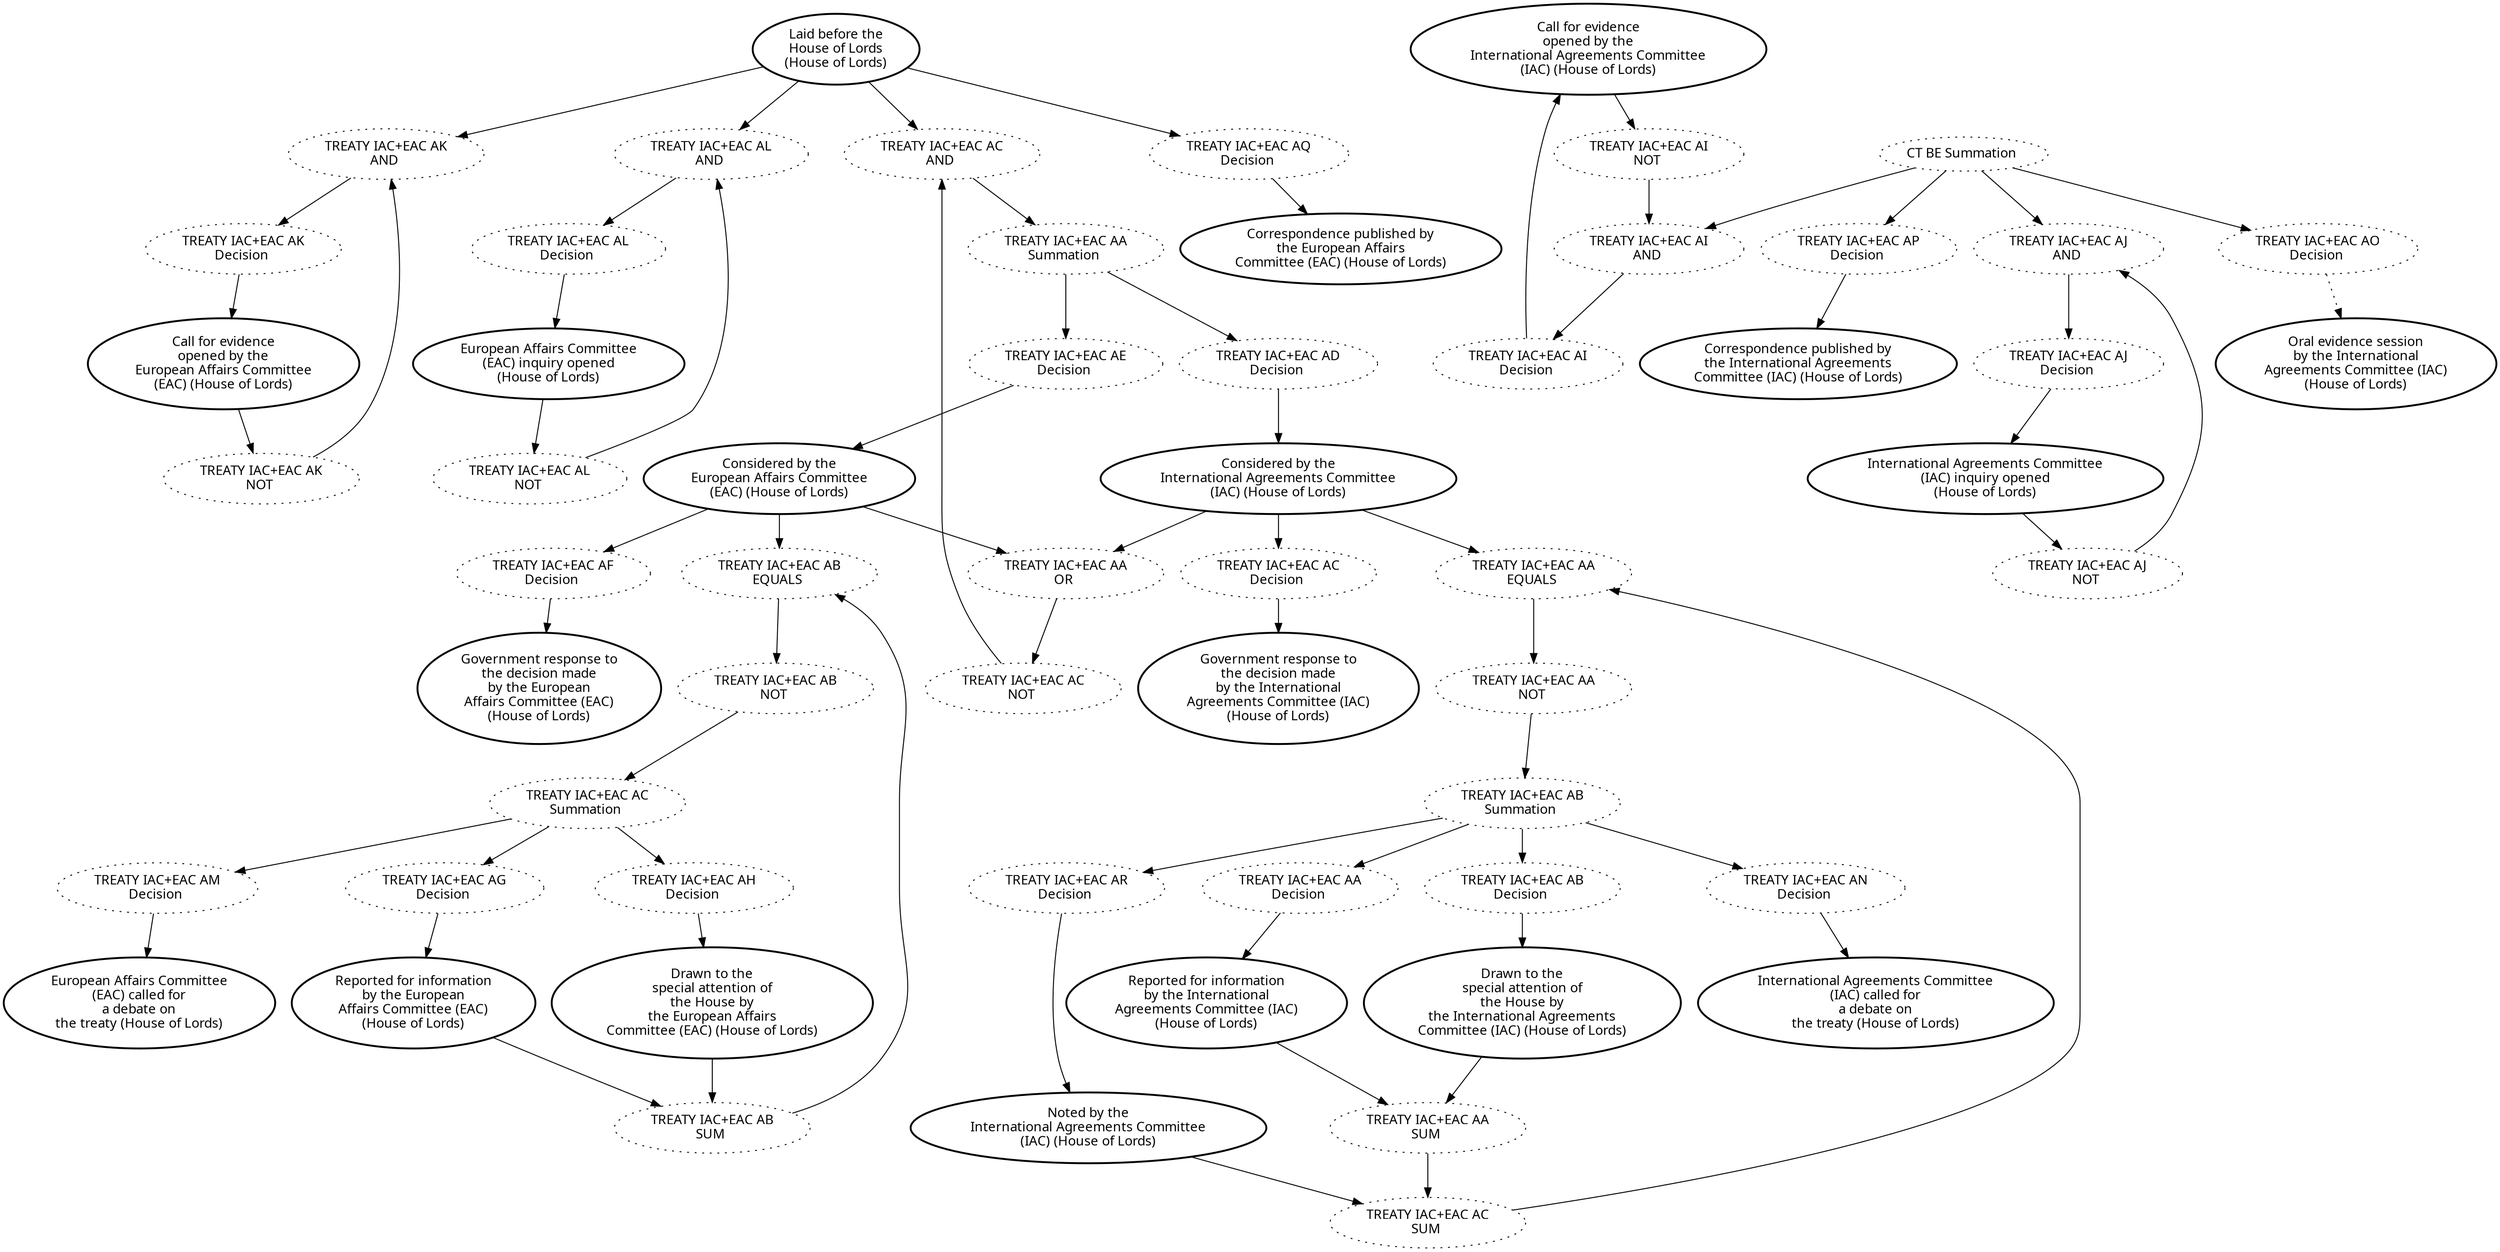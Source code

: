 digraph{graph[fontname="calibri"];node[fontname="calibri"];edge[fontname="calibri"];edge [style=solid, color=black];"12"->"1317"[label=""];edge[style=solid, color=black];edge [style=solid, color=black];"12"->"1320"[label=""];edge[style=solid, color=black];edge [style=solid, color=black];"12"->"1285"[label=""];edge[style=solid, color=black];edge [style=solid, color=black];"12"->"3138"[label=""];edge[style=solid, color=black];edge [style=solid, color=black];"545"->"811"[label=""];edge[style=solid, color=black];edge [style=solid, color=black];"545"->"816"[label=""];edge[style=solid, color=black];edge [style=solid, color=black];"545"->"3098"[label=""];edge[style=solid, color=black];edge [style=solid, color=black];"546"->"1310"[label=""];edge[style=solid, color=black];edge [style=solid, color=black];"547"->"1311"[label=""];edge[style=solid, color=black];edge [style=solid, color=black];"548"->"3101"[label=""];edge[style=solid, color=black];edge [style=solid, color=black];"549"->"3101"[label=""];edge[style=solid, color=black];edge [style=solid, color=black];"809"->"548"[label=""];edge[style=solid, color=black];edge [style=solid, color=black];"810"->"549"[label=""];edge[style=solid, color=black];edge [style=solid, color=black];"811"->"550"[label=""];edge[style=solid, color=black];edge [style=solid, color=black];"812"->"3096"[label=""];edge[style=solid, color=black];edge [style=solid, color=black];"813"->"3097"[label=""];edge[style=solid, color=black];edge [style=solid, color=black];"816"->"1287"[label=""];edge[style=solid, color=black];edge [style=solid, color=black];"1285"->"3095"[label=""];edge[style=solid, color=black];edge [style=solid, color=black];"1287"->"1285"[label=""];edge[style=solid, color=black];edge [style=solid, color=black];"1289"->"545"[label=""];edge[style=solid, color=black];edge [style=solid, color=black];"1290"->"1303"[label=""];edge[style=solid, color=black];edge [style=solid, color=black];"1290"->"816"[label=""];edge[style=solid, color=black];edge [style=solid, color=black];"1290"->"3099"[label=""];edge[style=solid, color=black];edge [style=solid, color=black];"1291"->"3100"[label=""];edge[style=solid, color=black];edge [style=solid, color=black];"1292"->"3100"[label=""];edge[style=solid, color=black];edge [style=solid, color=black];"1302"->"1290"[label=""];edge[style=solid, color=black];edge [style=solid, color=black];"1303"->"1293"[label=""];edge[style=solid, color=black];edge [style=solid, color=black];"1304"->"1291"[label=""];edge[style=solid, color=black];edge [style=solid, color=black];"1305"->"1292"[label=""];edge[style=solid, color=black];edge [style=solid, color=black];"1308"->"546"[label=""];edge[style=solid, color=black];edge [style=solid, color=black];"1309"->"547"[label=""];edge[style=solid, color=black];edge [style=solid, color=black];"1310"->"1312"[label=""];edge[style=solid, color=black];edge [style=solid, color=black];"1311"->"1313"[label=""];edge[style=solid, color=black];edge [style=solid, color=black];"1312"->"1308"[label=""];edge[style=solid, color=black];edge [style=solid, color=black];"1313"->"1309"[label=""];edge[style=solid, color=black];edge [style=solid, color=black];"1314"->"1316"[label=""];edge[style=solid, color=black];edge [style=solid, color=black];"1315"->"1314"[label=""];edge[style=solid, color=black];edge [style=solid, color=black];"1316"->"1317"[label=""];edge[style=solid, color=black];edge [style=solid, color=black];"1317"->"1315"[label=""];edge[style=solid, color=black];edge [style=solid, color=black];"1318"->"1321"[label=""];edge[style=solid, color=black];edge [style=solid, color=black];"1319"->"1320"[label=""];edge[style=solid, color=black];edge [style=solid, color=black];"1320"->"1318"[label=""];edge[style=solid, color=black];edge [style=solid, color=black];"1321"->"1319"[label=""];edge[style=solid, color=black];edge [style=solid, color=black];"1326"->"1325"[label=""];edge[style=solid, color=black];edge [style=solid, color=black];"1329"->"1324"[label=""];edge[style=solid, color=black];edge [style=solid, color=black];"2352"->"1312"[label=""];edge[style=solid, color=black];edge [style=solid, color=black];"2352"->"1313"[label=""];edge[style=solid, color=black];edge [style=solid, color=black];"2352"->"2353"[label=""];edge[style=solid, color=black];edge [style=solid, color=black];"2352"->"3136"[label=""];edge[style=solid, color=black];edge [style=dotted, color=black];"2353"->"2326"[label=""];edge[style=solid, color=black];edge [style=solid, color=black];"3095"->"1289"[label=""];edge[style=solid, color=black];edge [style=solid, color=black];"3095"->"1302"[label=""];edge[style=solid, color=black];edge [style=solid, color=black];"3096"->"809"[label=""];edge[style=solid, color=black];edge [style=solid, color=black];"3096"->"810"[label=""];edge[style=solid, color=black];edge [style=solid, color=black];"3096"->"1329"[label=""];edge[style=solid, color=black];edge [style=solid, color=black];"3096"->"3182"[label=""];edge[style=solid, color=black];edge [style=solid, color=black];"3097"->"1326"[label=""];edge[style=solid, color=black];edge [style=solid, color=black];"3097"->"1304"[label=""];edge[style=solid, color=black];edge [style=solid, color=black];"3097"->"1305"[label=""];edge[style=solid, color=black];edge [style=solid, color=black];"3098"->"812"[label=""];edge[style=solid, color=black];edge [style=solid, color=black];"3099"->"813"[label=""];edge[style=solid, color=black];edge [style=solid, color=black];"3100"->"3099"[label=""];edge[style=solid, color=black];edge [style=solid, color=black];"3101"->"3183"[label=""];edge[style=solid, color=black];edge [style=solid, color=black];"3136"->"3137"[label=""];edge[style=solid, color=black];edge [style=solid, color=black];"3138"->"3139"[label=""];edge[style=solid, color=black];edge [style=solid, color=black];"3182"->"3184"[label=""];edge[style=solid, color=black];edge [style=solid, color=black];"3183"->"3098"[label=""];edge[style=solid, color=black];edge [style=solid, color=black];"3184"->"3183"[label=""];edge[style=solid, color=black];"12" [label="Laid before the\nHouse of Lords\n(House of Lords)", style=bold];"545" [label="Considered by the\nInternational Agreements Committee\n(IAC) (House of Lords)", style=bold];"546" [label="Call for evidence\nopened by the\nInternational Agreements Committee\n(IAC) (House of Lords)", style=bold];"547" [label="International Agreements Committee\n(IAC) inquiry opened\n(House of Lords)", style=bold];"548" [label="Reported for information\nby the International\nAgreements Committee (IAC)\n(House of Lords)", style=bold];"549" [label="Drawn to the\nspecial attention of\nthe House by\nthe International Agreements\nCommittee (IAC) (House of Lords)", style=bold];"809" [label="TREATY IAC+EAC AA\nDecision ", style=dotted];"810" [label="TREATY IAC+EAC AB\nDecision ", style=dotted];"811" [label="TREATY IAC+EAC AC\nDecision ", style=dotted];"812" [label="TREATY IAC+EAC AA\nNOT ", style=dotted];"813" [label="TREATY IAC+EAC AB\nNOT ", style=dotted];"816" [label="TREATY IAC+EAC AA\nOR ", style=dotted];"1285" [label="TREATY IAC+EAC AC\nAND ", style=dotted];"1287" [label="TREATY IAC+EAC AC\nNOT ", style=dotted];"1289" [label="TREATY IAC+EAC AD\nDecision ", style=dotted];"1290" [label="Considered by the\nEuropean Affairs Committee\n(EAC) (House of Lords)", style=bold];"1291" [label="Reported for information\nby the European\nAffairs Committee (EAC)\n(House of Lords)", style=bold];"1292" [label="Drawn to the\nspecial attention of\nthe House by\nthe European Affairs\nCommittee (EAC) (House of Lords)", style=bold];"1302" [label="TREATY IAC+EAC AE\nDecision ", style=dotted];"1303" [label="TREATY IAC+EAC AF\nDecision ", style=dotted];"1304" [label="TREATY IAC+EAC AG\nDecision ", style=dotted];"1305" [label="TREATY IAC+EAC AH\nDecision ", style=dotted];"1308" [label="TREATY IAC+EAC AI\nDecision ", style=dotted];"1309" [label="TREATY IAC+EAC AJ\nDecision ", style=dotted];"1310" [label="TREATY IAC+EAC AI\nNOT ", style=dotted];"1311" [label="TREATY IAC+EAC AJ\nNOT ", style=dotted];"1312" [label="TREATY IAC+EAC AI\nAND ", style=dotted];"1313" [label="TREATY IAC+EAC AJ\nAND ", style=dotted];"1314" [label="Call for evidence\nopened by the\nEuropean Affairs Committee\n(EAC) (House of Lords)", style=bold];"1315" [label="TREATY IAC+EAC AK\nDecision ", style=dotted];"1316" [label="TREATY IAC+EAC AK\nNOT ", style=dotted];"1317" [label="TREATY IAC+EAC AK\nAND ", style=dotted];"1318" [label="TREATY IAC+EAC AL\nDecision ", style=dotted];"1319" [label="TREATY IAC+EAC AL\nNOT ", style=dotted];"1320" [label="TREATY IAC+EAC AL\nAND ", style=dotted];"1321" [label="European Affairs Committee\n(EAC) inquiry opened\n(House of Lords)", style=bold];"1326" [label="TREATY IAC+EAC AM\nDecision ", style=dotted];"1329" [label="TREATY IAC+EAC AN\nDecision ", style=dotted];"2352" [label="CT BE Summation ", style=dotted];"2353" [label="TREATY IAC+EAC AO\nDecision ", style=dotted];"3095" [label="TREATY IAC+EAC AA\nSummation ", style=dotted];"3096" [label="TREATY IAC+EAC AB\nSummation ", style=dotted];"3097" [label="TREATY IAC+EAC AC\nSummation ", style=dotted];"3098" [label="TREATY IAC+EAC AA\nEQUALS ", style=dotted];"3099" [label="TREATY IAC+EAC AB\nEQUALS ", style=dotted];"3100" [label="TREATY IAC+EAC AB\nSUM ", style=dotted];"3101" [label="TREATY IAC+EAC AA\nSUM ", style=dotted];"3136" [label="TREATY IAC+EAC AP\nDecision ", style=dotted];"3138" [label="TREATY IAC+EAC AQ\nDecision ", style=dotted];"3182" [label="TREATY IAC+EAC AR\nDecision ", style=dotted];"3183" [label="TREATY IAC+EAC AC\nSUM ", style=dotted];"3184" [label="Noted by the\nInternational Agreements Committee\n(IAC) (House of Lords)", style=bold];"550" [label="Government response to\nthe decision made\nby the International\nAgreements Committee (IAC)\n(House of Lords)", style=bold];"1293" [label="Government response to\nthe decision made\nby the European\nAffairs Committee (EAC)\n(House of Lords)", style=bold];"1325" [label="European Affairs Committee\n(EAC) called for\na debate on\nthe treaty (House of Lords)", style=bold];"1324" [label="International Agreements Committee\n(IAC) called for\na debate on\nthe treaty (House of Lords)", style=bold];"2326" [label="Oral evidence session\nby the International\nAgreements Committee (IAC)\n(House of Lords)", style=bold];"3137" [label="Correspondence published by\nthe International Agreements\nCommittee (IAC) (House of Lords)", style=bold];"3139" [label="Correspondence published by\nthe European Affairs\nCommittee (EAC) (House of Lords)", style=bold];}
